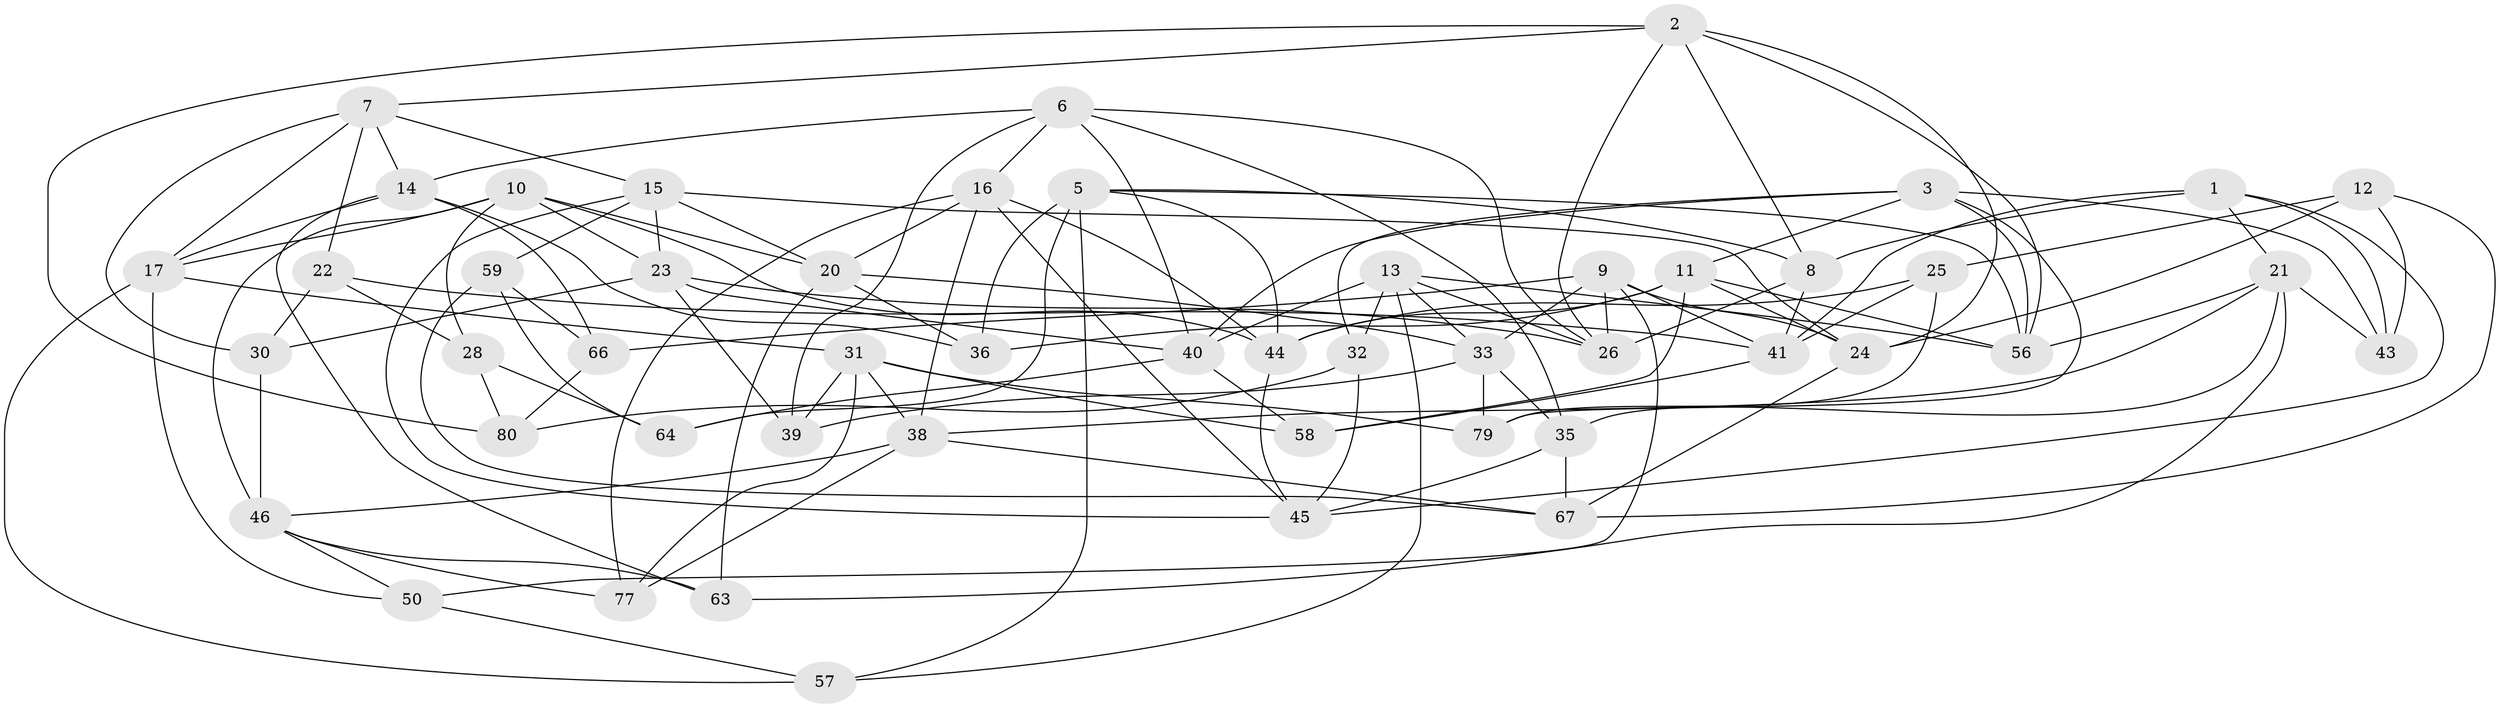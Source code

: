 // original degree distribution, {4: 1.0}
// Generated by graph-tools (version 1.1) at 2025/11/02/27/25 16:11:47]
// undirected, 50 vertices, 129 edges
graph export_dot {
graph [start="1"]
  node [color=gray90,style=filled];
  1 [super="+19"];
  2 [super="+73"];
  3 [super="+4"];
  5 [super="+71"];
  6 [super="+29"];
  7 [super="+34"];
  8 [super="+51"];
  9 [super="+54"];
  10 [super="+65"];
  11 [super="+42"];
  12;
  13 [super="+75"];
  14 [super="+53"];
  15 [super="+47"];
  16 [super="+18"];
  17 [super="+62"];
  20 [super="+81"];
  21 [super="+55"];
  22;
  23 [super="+27"];
  24 [super="+60"];
  25;
  26 [super="+61"];
  28;
  30;
  31 [super="+74"];
  32;
  33 [super="+72"];
  35 [super="+37"];
  36;
  38 [super="+70"];
  39;
  40 [super="+49"];
  41 [super="+48"];
  43;
  44 [super="+69"];
  45 [super="+52"];
  46 [super="+76"];
  50;
  56 [super="+78"];
  57;
  58;
  59;
  63;
  64;
  66;
  67 [super="+68"];
  77;
  79;
  80;
  1 -- 8 [weight=2];
  1 -- 45;
  1 -- 21;
  1 -- 43;
  1 -- 41;
  2 -- 24;
  2 -- 7;
  2 -- 8;
  2 -- 80;
  2 -- 56;
  2 -- 26;
  3 -- 32;
  3 -- 43;
  3 -- 11;
  3 -- 56;
  3 -- 40;
  3 -- 79;
  5 -- 36;
  5 -- 64;
  5 -- 57;
  5 -- 56;
  5 -- 44;
  5 -- 8;
  6 -- 26;
  6 -- 16;
  6 -- 39;
  6 -- 40;
  6 -- 35;
  6 -- 14;
  7 -- 15;
  7 -- 17;
  7 -- 30;
  7 -- 22;
  7 -- 14;
  8 -- 41;
  8 -- 26;
  9 -- 66;
  9 -- 33;
  9 -- 26;
  9 -- 24;
  9 -- 50;
  9 -- 41;
  10 -- 46;
  10 -- 17;
  10 -- 28;
  10 -- 20;
  10 -- 23;
  10 -- 44;
  11 -- 36;
  11 -- 56;
  11 -- 24;
  11 -- 58;
  11 -- 44;
  12 -- 25;
  12 -- 43;
  12 -- 67;
  12 -- 24;
  13 -- 57;
  13 -- 32;
  13 -- 40;
  13 -- 33;
  13 -- 26;
  13 -- 56;
  14 -- 17;
  14 -- 66;
  14 -- 36;
  14 -- 63;
  15 -- 23;
  15 -- 24;
  15 -- 59;
  15 -- 20;
  15 -- 45;
  16 -- 20;
  16 -- 45;
  16 -- 44;
  16 -- 77;
  16 -- 38;
  17 -- 31;
  17 -- 57;
  17 -- 50;
  20 -- 36;
  20 -- 33;
  20 -- 63;
  21 -- 63;
  21 -- 38;
  21 -- 35;
  21 -- 56;
  21 -- 43;
  22 -- 28;
  22 -- 30;
  22 -- 41;
  23 -- 40;
  23 -- 30;
  23 -- 26;
  23 -- 39;
  24 -- 67;
  25 -- 44;
  25 -- 79;
  25 -- 41;
  28 -- 64;
  28 -- 80;
  30 -- 46;
  31 -- 77;
  31 -- 38;
  31 -- 58;
  31 -- 79;
  31 -- 39;
  32 -- 45;
  32 -- 80;
  33 -- 35;
  33 -- 79;
  33 -- 39;
  35 -- 45;
  35 -- 67 [weight=2];
  38 -- 77;
  38 -- 67;
  38 -- 46;
  40 -- 58;
  40 -- 64;
  41 -- 58;
  44 -- 45;
  46 -- 50;
  46 -- 77;
  46 -- 63;
  50 -- 57;
  59 -- 66;
  59 -- 64;
  59 -- 67;
  66 -- 80;
}

